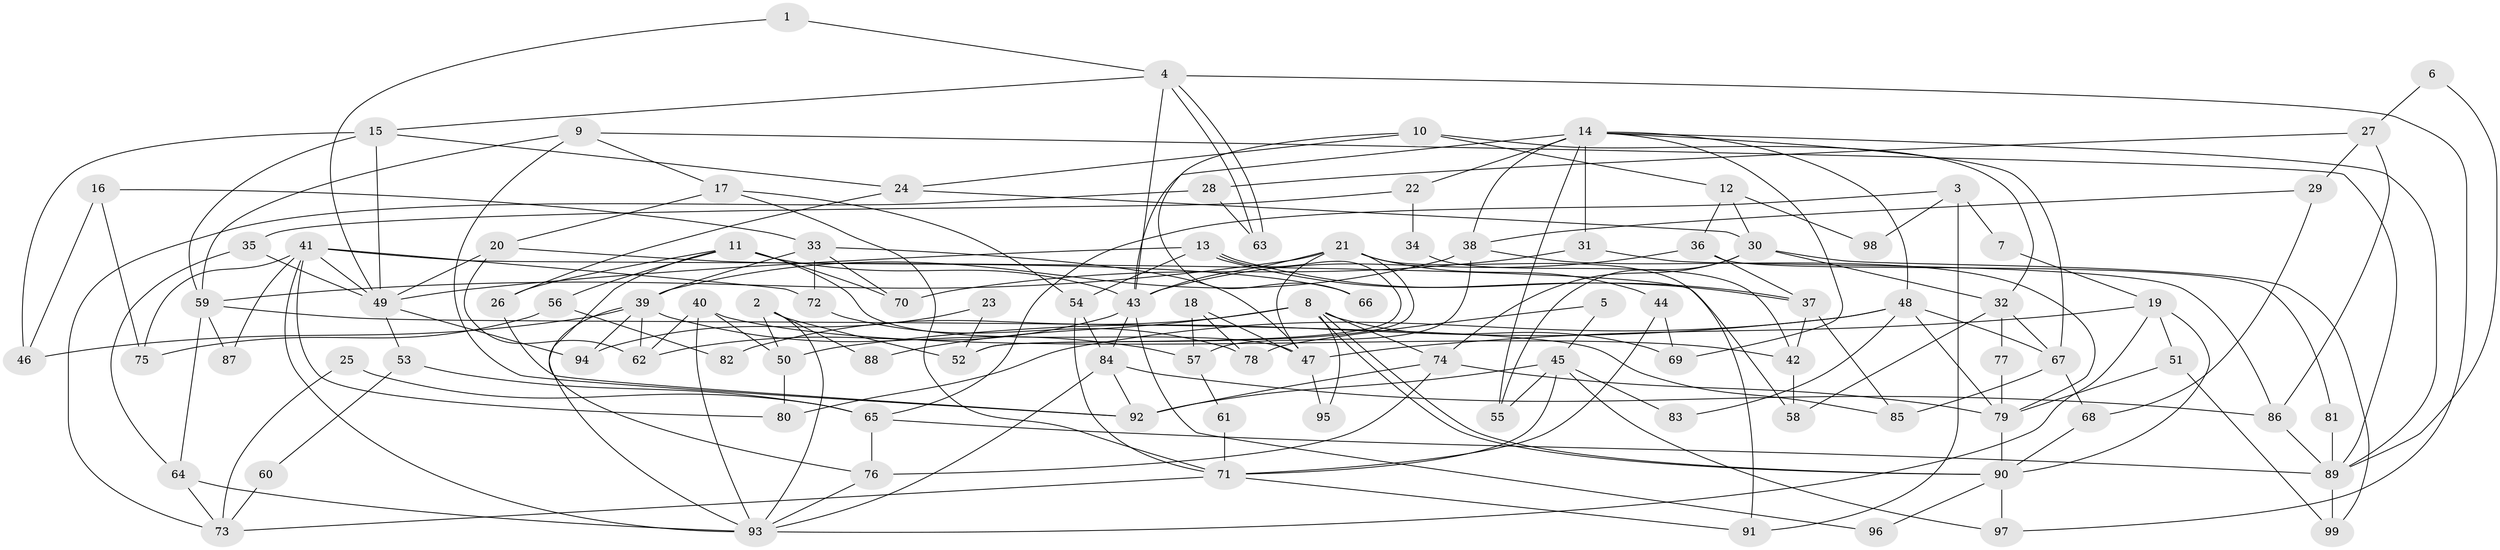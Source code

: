// Generated by graph-tools (version 1.1) at 2025/49/03/09/25 04:49:45]
// undirected, 99 vertices, 198 edges
graph export_dot {
graph [start="1"]
  node [color=gray90,style=filled];
  1;
  2;
  3;
  4;
  5;
  6;
  7;
  8;
  9;
  10;
  11;
  12;
  13;
  14;
  15;
  16;
  17;
  18;
  19;
  20;
  21;
  22;
  23;
  24;
  25;
  26;
  27;
  28;
  29;
  30;
  31;
  32;
  33;
  34;
  35;
  36;
  37;
  38;
  39;
  40;
  41;
  42;
  43;
  44;
  45;
  46;
  47;
  48;
  49;
  50;
  51;
  52;
  53;
  54;
  55;
  56;
  57;
  58;
  59;
  60;
  61;
  62;
  63;
  64;
  65;
  66;
  67;
  68;
  69;
  70;
  71;
  72;
  73;
  74;
  75;
  76;
  77;
  78;
  79;
  80;
  81;
  82;
  83;
  84;
  85;
  86;
  87;
  88;
  89;
  90;
  91;
  92;
  93;
  94;
  95;
  96;
  97;
  98;
  99;
  1 -- 4;
  1 -- 49;
  2 -- 52;
  2 -- 93;
  2 -- 50;
  2 -- 88;
  3 -- 91;
  3 -- 65;
  3 -- 7;
  3 -- 98;
  4 -- 63;
  4 -- 63;
  4 -- 43;
  4 -- 15;
  4 -- 97;
  5 -- 78;
  5 -- 45;
  6 -- 89;
  6 -- 27;
  7 -- 19;
  8 -- 90;
  8 -- 90;
  8 -- 74;
  8 -- 69;
  8 -- 82;
  8 -- 88;
  8 -- 95;
  9 -- 59;
  9 -- 89;
  9 -- 17;
  9 -- 92;
  10 -- 24;
  10 -- 32;
  10 -- 12;
  10 -- 66;
  11 -- 76;
  11 -- 47;
  11 -- 26;
  11 -- 43;
  11 -- 56;
  11 -- 70;
  12 -- 36;
  12 -- 30;
  12 -- 98;
  13 -- 49;
  13 -- 37;
  13 -- 37;
  13 -- 52;
  13 -- 54;
  14 -- 67;
  14 -- 48;
  14 -- 22;
  14 -- 31;
  14 -- 38;
  14 -- 43;
  14 -- 55;
  14 -- 69;
  14 -- 89;
  15 -- 24;
  15 -- 46;
  15 -- 49;
  15 -- 59;
  16 -- 46;
  16 -- 33;
  16 -- 75;
  17 -- 54;
  17 -- 20;
  17 -- 71;
  18 -- 47;
  18 -- 57;
  18 -- 78;
  19 -- 47;
  19 -- 90;
  19 -- 51;
  19 -- 93;
  20 -- 62;
  20 -- 49;
  20 -- 66;
  21 -- 43;
  21 -- 44;
  21 -- 47;
  21 -- 52;
  21 -- 59;
  21 -- 91;
  22 -- 35;
  22 -- 34;
  23 -- 94;
  23 -- 52;
  24 -- 26;
  24 -- 30;
  25 -- 65;
  25 -- 73;
  26 -- 92;
  27 -- 86;
  27 -- 29;
  27 -- 28;
  28 -- 73;
  28 -- 63;
  29 -- 38;
  29 -- 68;
  30 -- 74;
  30 -- 32;
  30 -- 55;
  30 -- 99;
  31 -- 86;
  31 -- 70;
  32 -- 58;
  32 -- 67;
  32 -- 77;
  33 -- 70;
  33 -- 39;
  33 -- 47;
  33 -- 72;
  34 -- 42;
  35 -- 49;
  35 -- 64;
  36 -- 37;
  36 -- 43;
  36 -- 81;
  37 -- 85;
  37 -- 42;
  38 -- 39;
  38 -- 57;
  38 -- 79;
  39 -- 93;
  39 -- 62;
  39 -- 46;
  39 -- 57;
  39 -- 94;
  40 -- 50;
  40 -- 93;
  40 -- 42;
  40 -- 62;
  41 -- 93;
  41 -- 49;
  41 -- 58;
  41 -- 72;
  41 -- 75;
  41 -- 80;
  41 -- 87;
  42 -- 58;
  43 -- 62;
  43 -- 84;
  43 -- 96;
  44 -- 69;
  44 -- 71;
  45 -- 92;
  45 -- 55;
  45 -- 71;
  45 -- 83;
  45 -- 97;
  47 -- 95;
  48 -- 80;
  48 -- 79;
  48 -- 50;
  48 -- 67;
  48 -- 83;
  49 -- 53;
  49 -- 94;
  50 -- 80;
  51 -- 79;
  51 -- 99;
  53 -- 65;
  53 -- 60;
  54 -- 71;
  54 -- 84;
  56 -- 75;
  56 -- 82;
  57 -- 61;
  59 -- 64;
  59 -- 85;
  59 -- 87;
  60 -- 73;
  61 -- 71;
  64 -- 93;
  64 -- 73;
  65 -- 76;
  65 -- 89;
  67 -- 68;
  67 -- 85;
  68 -- 90;
  71 -- 73;
  71 -- 91;
  72 -- 78;
  74 -- 92;
  74 -- 79;
  74 -- 76;
  76 -- 93;
  77 -- 79;
  79 -- 90;
  81 -- 89;
  84 -- 86;
  84 -- 92;
  84 -- 93;
  86 -- 89;
  89 -- 99;
  90 -- 97;
  90 -- 96;
}
